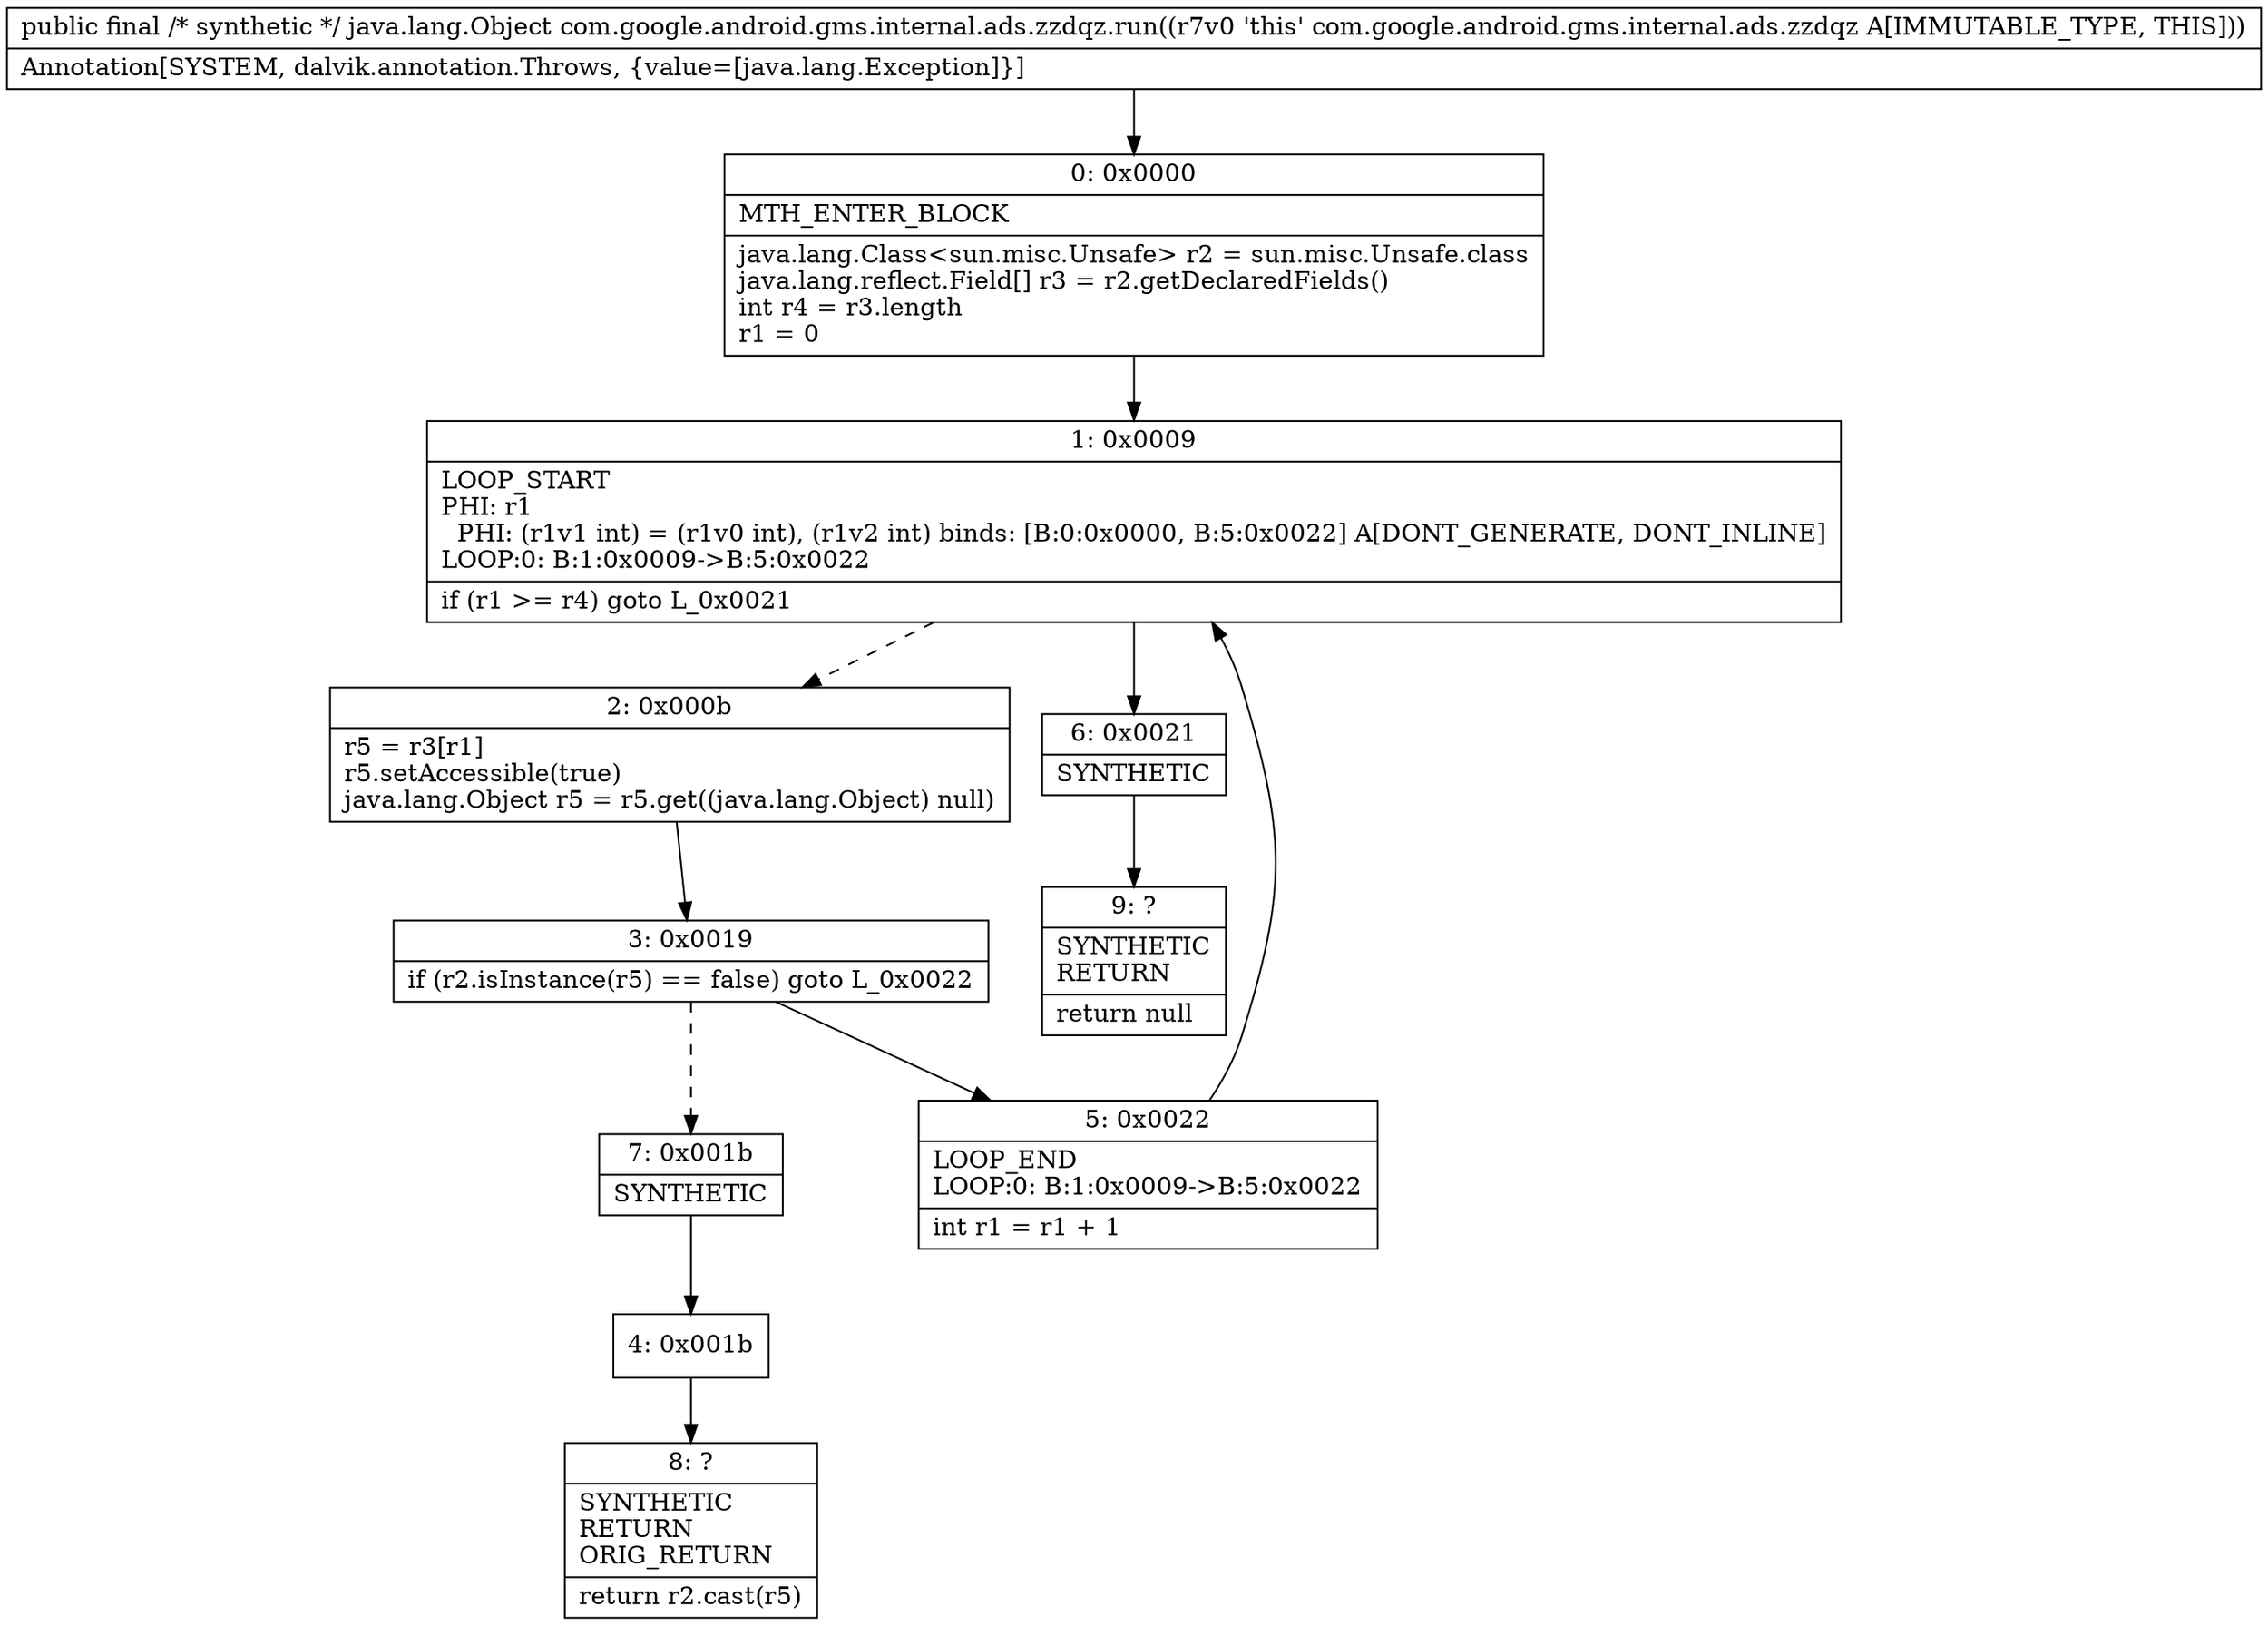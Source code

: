 digraph "CFG forcom.google.android.gms.internal.ads.zzdqz.run()Ljava\/lang\/Object;" {
Node_0 [shape=record,label="{0\:\ 0x0000|MTH_ENTER_BLOCK\l|java.lang.Class\<sun.misc.Unsafe\> r2 = sun.misc.Unsafe.class\ljava.lang.reflect.Field[] r3 = r2.getDeclaredFields()\lint r4 = r3.length\lr1 = 0\l}"];
Node_1 [shape=record,label="{1\:\ 0x0009|LOOP_START\lPHI: r1 \l  PHI: (r1v1 int) = (r1v0 int), (r1v2 int) binds: [B:0:0x0000, B:5:0x0022] A[DONT_GENERATE, DONT_INLINE]\lLOOP:0: B:1:0x0009\-\>B:5:0x0022\l|if (r1 \>= r4) goto L_0x0021\l}"];
Node_2 [shape=record,label="{2\:\ 0x000b|r5 = r3[r1]\lr5.setAccessible(true)\ljava.lang.Object r5 = r5.get((java.lang.Object) null)\l}"];
Node_3 [shape=record,label="{3\:\ 0x0019|if (r2.isInstance(r5) == false) goto L_0x0022\l}"];
Node_4 [shape=record,label="{4\:\ 0x001b}"];
Node_5 [shape=record,label="{5\:\ 0x0022|LOOP_END\lLOOP:0: B:1:0x0009\-\>B:5:0x0022\l|int r1 = r1 + 1\l}"];
Node_6 [shape=record,label="{6\:\ 0x0021|SYNTHETIC\l}"];
Node_7 [shape=record,label="{7\:\ 0x001b|SYNTHETIC\l}"];
Node_8 [shape=record,label="{8\:\ ?|SYNTHETIC\lRETURN\lORIG_RETURN\l|return r2.cast(r5)\l}"];
Node_9 [shape=record,label="{9\:\ ?|SYNTHETIC\lRETURN\l|return null\l}"];
MethodNode[shape=record,label="{public final \/* synthetic *\/ java.lang.Object com.google.android.gms.internal.ads.zzdqz.run((r7v0 'this' com.google.android.gms.internal.ads.zzdqz A[IMMUTABLE_TYPE, THIS]))  | Annotation[SYSTEM, dalvik.annotation.Throws, \{value=[java.lang.Exception]\}]\l}"];
MethodNode -> Node_0;
Node_0 -> Node_1;
Node_1 -> Node_2[style=dashed];
Node_1 -> Node_6;
Node_2 -> Node_3;
Node_3 -> Node_5;
Node_3 -> Node_7[style=dashed];
Node_4 -> Node_8;
Node_5 -> Node_1;
Node_6 -> Node_9;
Node_7 -> Node_4;
}


